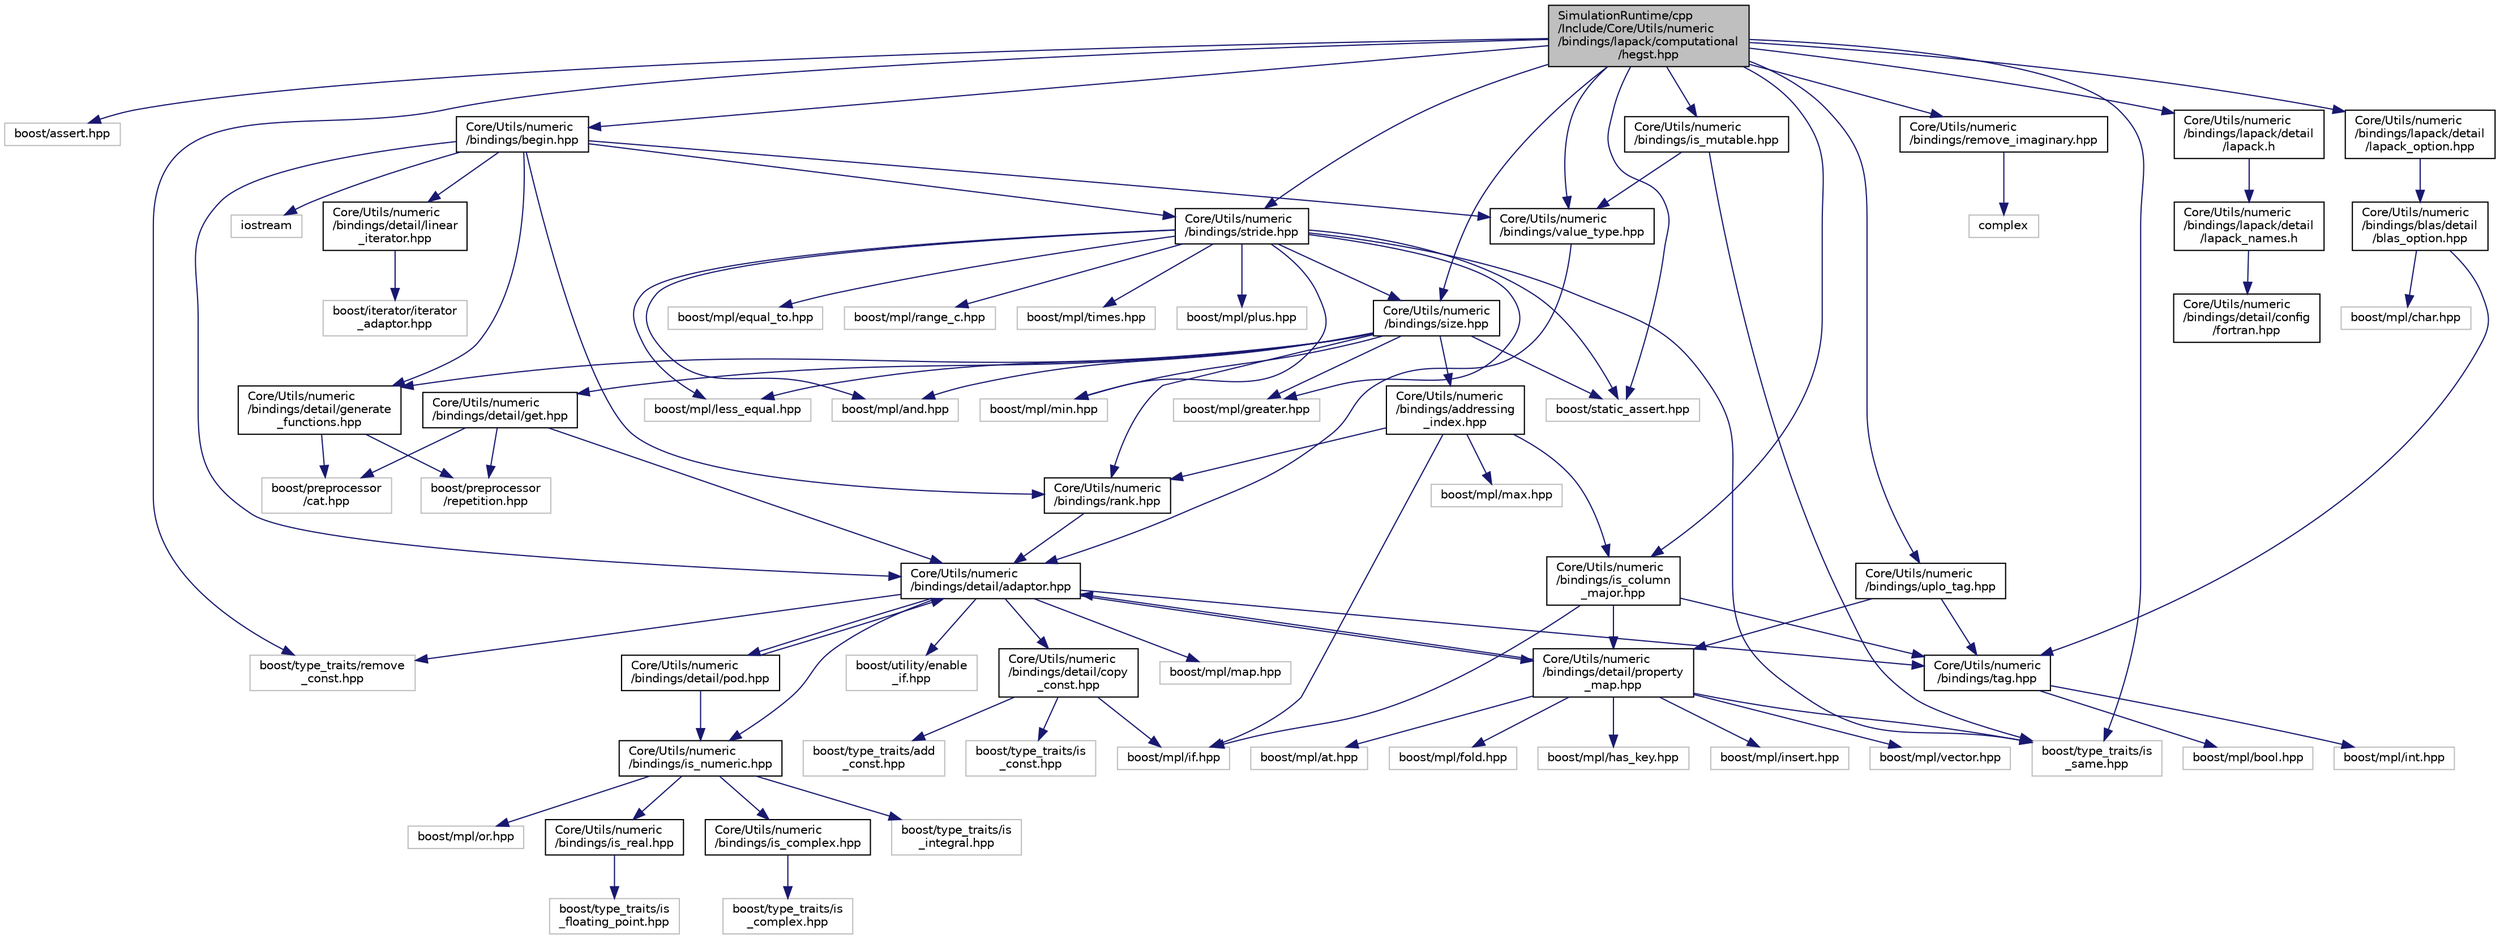 digraph "SimulationRuntime/cpp/Include/Core/Utils/numeric/bindings/lapack/computational/hegst.hpp"
{
  edge [fontname="Helvetica",fontsize="10",labelfontname="Helvetica",labelfontsize="10"];
  node [fontname="Helvetica",fontsize="10",shape=record];
  Node0 [label="SimulationRuntime/cpp\l/Include/Core/Utils/numeric\l/bindings/lapack/computational\l/hegst.hpp",height=0.2,width=0.4,color="black", fillcolor="grey75", style="filled", fontcolor="black"];
  Node0 -> Node1 [color="midnightblue",fontsize="10",style="solid",fontname="Helvetica"];
  Node1 [label="boost/assert.hpp",height=0.2,width=0.4,color="grey75", fillcolor="white", style="filled"];
  Node0 -> Node2 [color="midnightblue",fontsize="10",style="solid",fontname="Helvetica"];
  Node2 [label="Core/Utils/numeric\l/bindings/begin.hpp",height=0.2,width=0.4,color="black", fillcolor="white", style="filled",URL="$d2/da9/begin_8hpp.html"];
  Node2 -> Node3 [color="midnightblue",fontsize="10",style="solid",fontname="Helvetica"];
  Node3 [label="Core/Utils/numeric\l/bindings/detail/adaptor.hpp",height=0.2,width=0.4,color="black", fillcolor="white", style="filled",URL="$da/d42/adaptor_8hpp.html"];
  Node3 -> Node4 [color="midnightblue",fontsize="10",style="solid",fontname="Helvetica"];
  Node4 [label="boost/mpl/map.hpp",height=0.2,width=0.4,color="grey75", fillcolor="white", style="filled"];
  Node3 -> Node5 [color="midnightblue",fontsize="10",style="solid",fontname="Helvetica"];
  Node5 [label="Core/Utils/numeric\l/bindings/detail/copy\l_const.hpp",height=0.2,width=0.4,color="black", fillcolor="white", style="filled",URL="$dd/d74/copy__const_8hpp.html"];
  Node5 -> Node6 [color="midnightblue",fontsize="10",style="solid",fontname="Helvetica"];
  Node6 [label="boost/mpl/if.hpp",height=0.2,width=0.4,color="grey75", fillcolor="white", style="filled"];
  Node5 -> Node7 [color="midnightblue",fontsize="10",style="solid",fontname="Helvetica"];
  Node7 [label="boost/type_traits/add\l_const.hpp",height=0.2,width=0.4,color="grey75", fillcolor="white", style="filled"];
  Node5 -> Node8 [color="midnightblue",fontsize="10",style="solid",fontname="Helvetica"];
  Node8 [label="boost/type_traits/is\l_const.hpp",height=0.2,width=0.4,color="grey75", fillcolor="white", style="filled"];
  Node3 -> Node9 [color="midnightblue",fontsize="10",style="solid",fontname="Helvetica"];
  Node9 [label="Core/Utils/numeric\l/bindings/is_numeric.hpp",height=0.2,width=0.4,color="black", fillcolor="white", style="filled",URL="$dd/d6d/is__numeric_8hpp.html"];
  Node9 -> Node10 [color="midnightblue",fontsize="10",style="solid",fontname="Helvetica"];
  Node10 [label="boost/mpl/or.hpp",height=0.2,width=0.4,color="grey75", fillcolor="white", style="filled"];
  Node9 -> Node11 [color="midnightblue",fontsize="10",style="solid",fontname="Helvetica"];
  Node11 [label="Core/Utils/numeric\l/bindings/is_real.hpp",height=0.2,width=0.4,color="black", fillcolor="white", style="filled",URL="$dc/d10/is__real_8hpp.html"];
  Node11 -> Node12 [color="midnightblue",fontsize="10",style="solid",fontname="Helvetica"];
  Node12 [label="boost/type_traits/is\l_floating_point.hpp",height=0.2,width=0.4,color="grey75", fillcolor="white", style="filled"];
  Node9 -> Node13 [color="midnightblue",fontsize="10",style="solid",fontname="Helvetica"];
  Node13 [label="Core/Utils/numeric\l/bindings/is_complex.hpp",height=0.2,width=0.4,color="black", fillcolor="white", style="filled",URL="$d6/d3e/is__complex_8hpp.html"];
  Node13 -> Node14 [color="midnightblue",fontsize="10",style="solid",fontname="Helvetica"];
  Node14 [label="boost/type_traits/is\l_complex.hpp",height=0.2,width=0.4,color="grey75", fillcolor="white", style="filled"];
  Node9 -> Node15 [color="midnightblue",fontsize="10",style="solid",fontname="Helvetica"];
  Node15 [label="boost/type_traits/is\l_integral.hpp",height=0.2,width=0.4,color="grey75", fillcolor="white", style="filled"];
  Node3 -> Node16 [color="midnightblue",fontsize="10",style="solid",fontname="Helvetica"];
  Node16 [label="Core/Utils/numeric\l/bindings/tag.hpp",height=0.2,width=0.4,color="black", fillcolor="white", style="filled",URL="$d1/d74/tag_8hpp.html"];
  Node16 -> Node17 [color="midnightblue",fontsize="10",style="solid",fontname="Helvetica"];
  Node17 [label="boost/mpl/bool.hpp",height=0.2,width=0.4,color="grey75", fillcolor="white", style="filled"];
  Node16 -> Node18 [color="midnightblue",fontsize="10",style="solid",fontname="Helvetica"];
  Node18 [label="boost/mpl/int.hpp",height=0.2,width=0.4,color="grey75", fillcolor="white", style="filled"];
  Node3 -> Node19 [color="midnightblue",fontsize="10",style="solid",fontname="Helvetica"];
  Node19 [label="boost/type_traits/remove\l_const.hpp",height=0.2,width=0.4,color="grey75", fillcolor="white", style="filled"];
  Node3 -> Node20 [color="midnightblue",fontsize="10",style="solid",fontname="Helvetica"];
  Node20 [label="boost/utility/enable\l_if.hpp",height=0.2,width=0.4,color="grey75", fillcolor="white", style="filled"];
  Node3 -> Node21 [color="midnightblue",fontsize="10",style="solid",fontname="Helvetica"];
  Node21 [label="Core/Utils/numeric\l/bindings/detail/pod.hpp",height=0.2,width=0.4,color="black", fillcolor="white", style="filled",URL="$dc/d1b/pod_8hpp.html"];
  Node21 -> Node9 [color="midnightblue",fontsize="10",style="solid",fontname="Helvetica"];
  Node21 -> Node3 [color="midnightblue",fontsize="10",style="solid",fontname="Helvetica"];
  Node3 -> Node22 [color="midnightblue",fontsize="10",style="solid",fontname="Helvetica"];
  Node22 [label="Core/Utils/numeric\l/bindings/detail/property\l_map.hpp",height=0.2,width=0.4,color="black", fillcolor="white", style="filled",URL="$d1/d1f/property__map_8hpp.html"];
  Node22 -> Node23 [color="midnightblue",fontsize="10",style="solid",fontname="Helvetica"];
  Node23 [label="boost/mpl/at.hpp",height=0.2,width=0.4,color="grey75", fillcolor="white", style="filled"];
  Node22 -> Node24 [color="midnightblue",fontsize="10",style="solid",fontname="Helvetica"];
  Node24 [label="boost/mpl/fold.hpp",height=0.2,width=0.4,color="grey75", fillcolor="white", style="filled"];
  Node22 -> Node25 [color="midnightblue",fontsize="10",style="solid",fontname="Helvetica"];
  Node25 [label="boost/mpl/has_key.hpp",height=0.2,width=0.4,color="grey75", fillcolor="white", style="filled"];
  Node22 -> Node26 [color="midnightblue",fontsize="10",style="solid",fontname="Helvetica"];
  Node26 [label="boost/mpl/insert.hpp",height=0.2,width=0.4,color="grey75", fillcolor="white", style="filled"];
  Node22 -> Node27 [color="midnightblue",fontsize="10",style="solid",fontname="Helvetica"];
  Node27 [label="boost/mpl/vector.hpp",height=0.2,width=0.4,color="grey75", fillcolor="white", style="filled"];
  Node22 -> Node3 [color="midnightblue",fontsize="10",style="solid",fontname="Helvetica"];
  Node22 -> Node28 [color="midnightblue",fontsize="10",style="solid",fontname="Helvetica"];
  Node28 [label="boost/type_traits/is\l_same.hpp",height=0.2,width=0.4,color="grey75", fillcolor="white", style="filled"];
  Node2 -> Node29 [color="midnightblue",fontsize="10",style="solid",fontname="Helvetica"];
  Node29 [label="Core/Utils/numeric\l/bindings/detail/linear\l_iterator.hpp",height=0.2,width=0.4,color="black", fillcolor="white", style="filled",URL="$d6/d8b/linear__iterator_8hpp.html"];
  Node29 -> Node30 [color="midnightblue",fontsize="10",style="solid",fontname="Helvetica"];
  Node30 [label="boost/iterator/iterator\l_adaptor.hpp",height=0.2,width=0.4,color="grey75", fillcolor="white", style="filled"];
  Node2 -> Node31 [color="midnightblue",fontsize="10",style="solid",fontname="Helvetica"];
  Node31 [label="Core/Utils/numeric\l/bindings/detail/generate\l_functions.hpp",height=0.2,width=0.4,color="black", fillcolor="white", style="filled",URL="$d5/d29/generate__functions_8hpp.html"];
  Node31 -> Node32 [color="midnightblue",fontsize="10",style="solid",fontname="Helvetica"];
  Node32 [label="boost/preprocessor\l/repetition.hpp",height=0.2,width=0.4,color="grey75", fillcolor="white", style="filled"];
  Node31 -> Node33 [color="midnightblue",fontsize="10",style="solid",fontname="Helvetica"];
  Node33 [label="boost/preprocessor\l/cat.hpp",height=0.2,width=0.4,color="grey75", fillcolor="white", style="filled"];
  Node2 -> Node34 [color="midnightblue",fontsize="10",style="solid",fontname="Helvetica"];
  Node34 [label="Core/Utils/numeric\l/bindings/rank.hpp",height=0.2,width=0.4,color="black", fillcolor="white", style="filled",URL="$d9/daf/rank_8hpp.html"];
  Node34 -> Node3 [color="midnightblue",fontsize="10",style="solid",fontname="Helvetica"];
  Node2 -> Node35 [color="midnightblue",fontsize="10",style="solid",fontname="Helvetica"];
  Node35 [label="Core/Utils/numeric\l/bindings/stride.hpp",height=0.2,width=0.4,color="black", fillcolor="white", style="filled",URL="$da/d69/stride_8hpp.html"];
  Node35 -> Node36 [color="midnightblue",fontsize="10",style="solid",fontname="Helvetica"];
  Node36 [label="Core/Utils/numeric\l/bindings/size.hpp",height=0.2,width=0.4,color="black", fillcolor="white", style="filled",URL="$d1/d10/size_8hpp.html"];
  Node36 -> Node31 [color="midnightblue",fontsize="10",style="solid",fontname="Helvetica"];
  Node36 -> Node37 [color="midnightblue",fontsize="10",style="solid",fontname="Helvetica"];
  Node37 [label="Core/Utils/numeric\l/bindings/detail/get.hpp",height=0.2,width=0.4,color="black", fillcolor="white", style="filled",URL="$dc/d95/get_8hpp.html"];
  Node37 -> Node3 [color="midnightblue",fontsize="10",style="solid",fontname="Helvetica"];
  Node37 -> Node32 [color="midnightblue",fontsize="10",style="solid",fontname="Helvetica"];
  Node37 -> Node33 [color="midnightblue",fontsize="10",style="solid",fontname="Helvetica"];
  Node36 -> Node34 [color="midnightblue",fontsize="10",style="solid",fontname="Helvetica"];
  Node36 -> Node38 [color="midnightblue",fontsize="10",style="solid",fontname="Helvetica"];
  Node38 [label="Core/Utils/numeric\l/bindings/addressing\l_index.hpp",height=0.2,width=0.4,color="black", fillcolor="white", style="filled",URL="$d0/d00/addressing__index_8hpp.html"];
  Node38 -> Node6 [color="midnightblue",fontsize="10",style="solid",fontname="Helvetica"];
  Node38 -> Node39 [color="midnightblue",fontsize="10",style="solid",fontname="Helvetica"];
  Node39 [label="boost/mpl/max.hpp",height=0.2,width=0.4,color="grey75", fillcolor="white", style="filled"];
  Node38 -> Node34 [color="midnightblue",fontsize="10",style="solid",fontname="Helvetica"];
  Node38 -> Node40 [color="midnightblue",fontsize="10",style="solid",fontname="Helvetica"];
  Node40 [label="Core/Utils/numeric\l/bindings/is_column\l_major.hpp",height=0.2,width=0.4,color="black", fillcolor="white", style="filled",URL="$d0/d99/is__column__major_8hpp.html"];
  Node40 -> Node6 [color="midnightblue",fontsize="10",style="solid",fontname="Helvetica"];
  Node40 -> Node22 [color="midnightblue",fontsize="10",style="solid",fontname="Helvetica"];
  Node40 -> Node16 [color="midnightblue",fontsize="10",style="solid",fontname="Helvetica"];
  Node36 -> Node41 [color="midnightblue",fontsize="10",style="solid",fontname="Helvetica"];
  Node41 [label="boost/mpl/and.hpp",height=0.2,width=0.4,color="grey75", fillcolor="white", style="filled"];
  Node36 -> Node42 [color="midnightblue",fontsize="10",style="solid",fontname="Helvetica"];
  Node42 [label="boost/mpl/min.hpp",height=0.2,width=0.4,color="grey75", fillcolor="white", style="filled"];
  Node36 -> Node43 [color="midnightblue",fontsize="10",style="solid",fontname="Helvetica"];
  Node43 [label="boost/mpl/greater.hpp",height=0.2,width=0.4,color="grey75", fillcolor="white", style="filled"];
  Node36 -> Node44 [color="midnightblue",fontsize="10",style="solid",fontname="Helvetica"];
  Node44 [label="boost/mpl/less_equal.hpp",height=0.2,width=0.4,color="grey75", fillcolor="white", style="filled"];
  Node36 -> Node45 [color="midnightblue",fontsize="10",style="solid",fontname="Helvetica"];
  Node45 [label="boost/static_assert.hpp",height=0.2,width=0.4,color="grey75", fillcolor="white", style="filled"];
  Node35 -> Node42 [color="midnightblue",fontsize="10",style="solid",fontname="Helvetica"];
  Node35 -> Node41 [color="midnightblue",fontsize="10",style="solid",fontname="Helvetica"];
  Node35 -> Node44 [color="midnightblue",fontsize="10",style="solid",fontname="Helvetica"];
  Node35 -> Node46 [color="midnightblue",fontsize="10",style="solid",fontname="Helvetica"];
  Node46 [label="boost/mpl/equal_to.hpp",height=0.2,width=0.4,color="grey75", fillcolor="white", style="filled"];
  Node35 -> Node47 [color="midnightblue",fontsize="10",style="solid",fontname="Helvetica"];
  Node47 [label="boost/mpl/range_c.hpp",height=0.2,width=0.4,color="grey75", fillcolor="white", style="filled"];
  Node35 -> Node48 [color="midnightblue",fontsize="10",style="solid",fontname="Helvetica"];
  Node48 [label="boost/mpl/times.hpp",height=0.2,width=0.4,color="grey75", fillcolor="white", style="filled"];
  Node35 -> Node43 [color="midnightblue",fontsize="10",style="solid",fontname="Helvetica"];
  Node35 -> Node49 [color="midnightblue",fontsize="10",style="solid",fontname="Helvetica"];
  Node49 [label="boost/mpl/plus.hpp",height=0.2,width=0.4,color="grey75", fillcolor="white", style="filled"];
  Node35 -> Node28 [color="midnightblue",fontsize="10",style="solid",fontname="Helvetica"];
  Node35 -> Node45 [color="midnightblue",fontsize="10",style="solid",fontname="Helvetica"];
  Node2 -> Node50 [color="midnightblue",fontsize="10",style="solid",fontname="Helvetica"];
  Node50 [label="Core/Utils/numeric\l/bindings/value_type.hpp",height=0.2,width=0.4,color="black", fillcolor="white", style="filled",URL="$d9/d9c/value__type_8hpp.html"];
  Node50 -> Node3 [color="midnightblue",fontsize="10",style="solid",fontname="Helvetica"];
  Node2 -> Node51 [color="midnightblue",fontsize="10",style="solid",fontname="Helvetica"];
  Node51 [label="iostream",height=0.2,width=0.4,color="grey75", fillcolor="white", style="filled"];
  Node0 -> Node40 [color="midnightblue",fontsize="10",style="solid",fontname="Helvetica"];
  Node0 -> Node52 [color="midnightblue",fontsize="10",style="solid",fontname="Helvetica"];
  Node52 [label="Core/Utils/numeric\l/bindings/is_mutable.hpp",height=0.2,width=0.4,color="black", fillcolor="white", style="filled",URL="$db/dbf/is__mutable_8hpp.html"];
  Node52 -> Node28 [color="midnightblue",fontsize="10",style="solid",fontname="Helvetica"];
  Node52 -> Node50 [color="midnightblue",fontsize="10",style="solid",fontname="Helvetica"];
  Node0 -> Node53 [color="midnightblue",fontsize="10",style="solid",fontname="Helvetica"];
  Node53 [label="Core/Utils/numeric\l/bindings/remove_imaginary.hpp",height=0.2,width=0.4,color="black", fillcolor="white", style="filled",URL="$dd/de8/remove__imaginary_8hpp.html"];
  Node53 -> Node54 [color="midnightblue",fontsize="10",style="solid",fontname="Helvetica"];
  Node54 [label="complex",height=0.2,width=0.4,color="grey75", fillcolor="white", style="filled"];
  Node0 -> Node36 [color="midnightblue",fontsize="10",style="solid",fontname="Helvetica"];
  Node0 -> Node35 [color="midnightblue",fontsize="10",style="solid",fontname="Helvetica"];
  Node0 -> Node55 [color="midnightblue",fontsize="10",style="solid",fontname="Helvetica"];
  Node55 [label="Core/Utils/numeric\l/bindings/uplo_tag.hpp",height=0.2,width=0.4,color="black", fillcolor="white", style="filled",URL="$db/d2e/uplo__tag_8hpp.html"];
  Node55 -> Node16 [color="midnightblue",fontsize="10",style="solid",fontname="Helvetica"];
  Node55 -> Node22 [color="midnightblue",fontsize="10",style="solid",fontname="Helvetica"];
  Node0 -> Node50 [color="midnightblue",fontsize="10",style="solid",fontname="Helvetica"];
  Node0 -> Node45 [color="midnightblue",fontsize="10",style="solid",fontname="Helvetica"];
  Node0 -> Node28 [color="midnightblue",fontsize="10",style="solid",fontname="Helvetica"];
  Node0 -> Node19 [color="midnightblue",fontsize="10",style="solid",fontname="Helvetica"];
  Node0 -> Node56 [color="midnightblue",fontsize="10",style="solid",fontname="Helvetica"];
  Node56 [label="Core/Utils/numeric\l/bindings/lapack/detail\l/lapack.h",height=0.2,width=0.4,color="black", fillcolor="white", style="filled",URL="$d4/dc8/_simulation_runtime_2cpp_2_include_2_core_2_utils_2numeric_2bindings_2lapack_2detail_2_lapack_8h.html"];
  Node56 -> Node57 [color="midnightblue",fontsize="10",style="solid",fontname="Helvetica"];
  Node57 [label="Core/Utils/numeric\l/bindings/lapack/detail\l/lapack_names.h",height=0.2,width=0.4,color="black", fillcolor="white", style="filled",URL="$df/d45/lapack__names_8h.html"];
  Node57 -> Node58 [color="midnightblue",fontsize="10",style="solid",fontname="Helvetica"];
  Node58 [label="Core/Utils/numeric\l/bindings/detail/config\l/fortran.hpp",height=0.2,width=0.4,color="black", fillcolor="white", style="filled",URL="$d5/dd3/fortran_8hpp.html"];
  Node0 -> Node59 [color="midnightblue",fontsize="10",style="solid",fontname="Helvetica"];
  Node59 [label="Core/Utils/numeric\l/bindings/lapack/detail\l/lapack_option.hpp",height=0.2,width=0.4,color="black", fillcolor="white", style="filled",URL="$dc/d84/lapack__option_8hpp.html"];
  Node59 -> Node60 [color="midnightblue",fontsize="10",style="solid",fontname="Helvetica"];
  Node60 [label="Core/Utils/numeric\l/bindings/blas/detail\l/blas_option.hpp",height=0.2,width=0.4,color="black", fillcolor="white", style="filled",URL="$da/d5f/blas__option_8hpp.html"];
  Node60 -> Node61 [color="midnightblue",fontsize="10",style="solid",fontname="Helvetica"];
  Node61 [label="boost/mpl/char.hpp",height=0.2,width=0.4,color="grey75", fillcolor="white", style="filled"];
  Node60 -> Node16 [color="midnightblue",fontsize="10",style="solid",fontname="Helvetica"];
}
